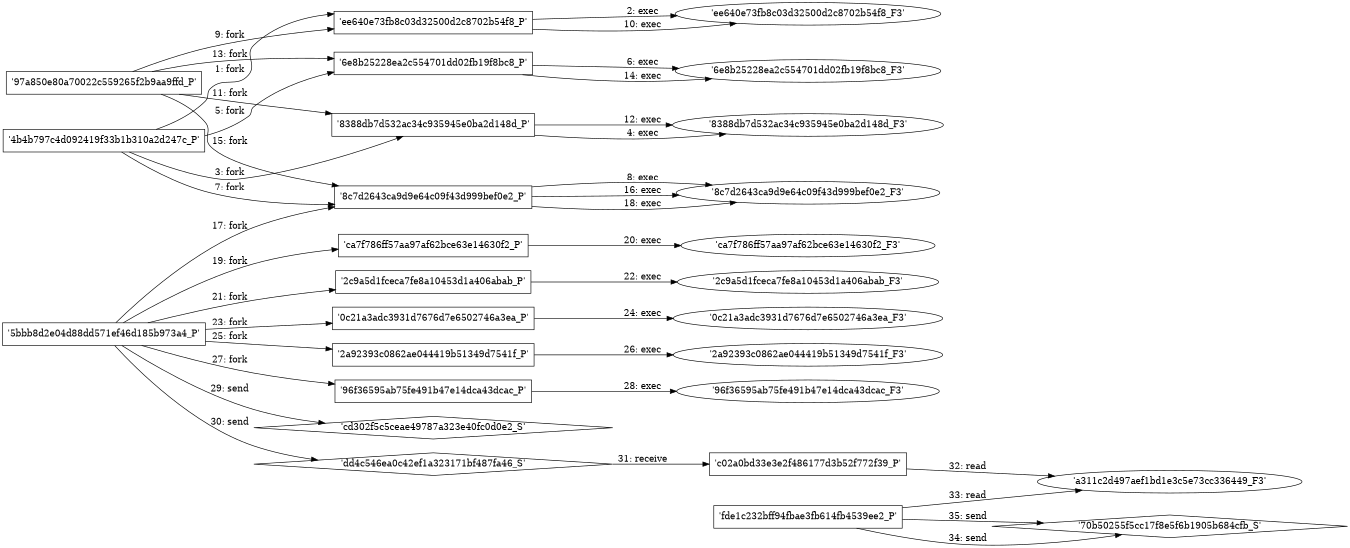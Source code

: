 digraph "D:\Learning\Paper\apt\基于CTI的攻击预警\Dataset\攻击图\ASGfromALLCTI\Detecting threat actors in recent German industrial attacks with Windows Defender ATP.dot" {
rankdir="LR"
size="9"
fixedsize="false"
splines="true"
nodesep=0.3
ranksep=0
fontsize=10
overlap="scalexy"
engine= "neato"
	"'4b4b797c4d092419f33b1b310a2d247c_P'" [node_type=Process shape=box]
	"'ee640e73fb8c03d32500d2c8702b54f8_P'" [node_type=Process shape=box]
	"'4b4b797c4d092419f33b1b310a2d247c_P'" -> "'ee640e73fb8c03d32500d2c8702b54f8_P'" [label="1: fork"]
	"'ee640e73fb8c03d32500d2c8702b54f8_P'" [node_type=Process shape=box]
	"'ee640e73fb8c03d32500d2c8702b54f8_F3'" [node_type=File shape=ellipse]
	"'ee640e73fb8c03d32500d2c8702b54f8_P'" -> "'ee640e73fb8c03d32500d2c8702b54f8_F3'" [label="2: exec"]
	"'4b4b797c4d092419f33b1b310a2d247c_P'" [node_type=Process shape=box]
	"'8388db7d532ac34c935945e0ba2d148d_P'" [node_type=Process shape=box]
	"'4b4b797c4d092419f33b1b310a2d247c_P'" -> "'8388db7d532ac34c935945e0ba2d148d_P'" [label="3: fork"]
	"'8388db7d532ac34c935945e0ba2d148d_P'" [node_type=Process shape=box]
	"'8388db7d532ac34c935945e0ba2d148d_F3'" [node_type=File shape=ellipse]
	"'8388db7d532ac34c935945e0ba2d148d_P'" -> "'8388db7d532ac34c935945e0ba2d148d_F3'" [label="4: exec"]
	"'4b4b797c4d092419f33b1b310a2d247c_P'" [node_type=Process shape=box]
	"'6e8b25228ea2c554701dd02fb19f8bc8_P'" [node_type=Process shape=box]
	"'4b4b797c4d092419f33b1b310a2d247c_P'" -> "'6e8b25228ea2c554701dd02fb19f8bc8_P'" [label="5: fork"]
	"'6e8b25228ea2c554701dd02fb19f8bc8_P'" [node_type=Process shape=box]
	"'6e8b25228ea2c554701dd02fb19f8bc8_F3'" [node_type=File shape=ellipse]
	"'6e8b25228ea2c554701dd02fb19f8bc8_P'" -> "'6e8b25228ea2c554701dd02fb19f8bc8_F3'" [label="6: exec"]
	"'4b4b797c4d092419f33b1b310a2d247c_P'" [node_type=Process shape=box]
	"'8c7d2643ca9d9e64c09f43d999bef0e2_P'" [node_type=Process shape=box]
	"'4b4b797c4d092419f33b1b310a2d247c_P'" -> "'8c7d2643ca9d9e64c09f43d999bef0e2_P'" [label="7: fork"]
	"'8c7d2643ca9d9e64c09f43d999bef0e2_P'" [node_type=Process shape=box]
	"'8c7d2643ca9d9e64c09f43d999bef0e2_F3'" [node_type=File shape=ellipse]
	"'8c7d2643ca9d9e64c09f43d999bef0e2_P'" -> "'8c7d2643ca9d9e64c09f43d999bef0e2_F3'" [label="8: exec"]
	"'97a850e80a70022c559265f2b9aa9ffd_P'" [node_type=Process shape=box]
	"'ee640e73fb8c03d32500d2c8702b54f8_P'" [node_type=Process shape=box]
	"'97a850e80a70022c559265f2b9aa9ffd_P'" -> "'ee640e73fb8c03d32500d2c8702b54f8_P'" [label="9: fork"]
	"'ee640e73fb8c03d32500d2c8702b54f8_P'" [node_type=Process shape=box]
	"'ee640e73fb8c03d32500d2c8702b54f8_F3'" [node_type=File shape=ellipse]
	"'ee640e73fb8c03d32500d2c8702b54f8_P'" -> "'ee640e73fb8c03d32500d2c8702b54f8_F3'" [label="10: exec"]
	"'97a850e80a70022c559265f2b9aa9ffd_P'" [node_type=Process shape=box]
	"'8388db7d532ac34c935945e0ba2d148d_P'" [node_type=Process shape=box]
	"'97a850e80a70022c559265f2b9aa9ffd_P'" -> "'8388db7d532ac34c935945e0ba2d148d_P'" [label="11: fork"]
	"'8388db7d532ac34c935945e0ba2d148d_P'" [node_type=Process shape=box]
	"'8388db7d532ac34c935945e0ba2d148d_F3'" [node_type=File shape=ellipse]
	"'8388db7d532ac34c935945e0ba2d148d_P'" -> "'8388db7d532ac34c935945e0ba2d148d_F3'" [label="12: exec"]
	"'97a850e80a70022c559265f2b9aa9ffd_P'" [node_type=Process shape=box]
	"'6e8b25228ea2c554701dd02fb19f8bc8_P'" [node_type=Process shape=box]
	"'97a850e80a70022c559265f2b9aa9ffd_P'" -> "'6e8b25228ea2c554701dd02fb19f8bc8_P'" [label="13: fork"]
	"'6e8b25228ea2c554701dd02fb19f8bc8_P'" [node_type=Process shape=box]
	"'6e8b25228ea2c554701dd02fb19f8bc8_F3'" [node_type=File shape=ellipse]
	"'6e8b25228ea2c554701dd02fb19f8bc8_P'" -> "'6e8b25228ea2c554701dd02fb19f8bc8_F3'" [label="14: exec"]
	"'97a850e80a70022c559265f2b9aa9ffd_P'" [node_type=Process shape=box]
	"'8c7d2643ca9d9e64c09f43d999bef0e2_P'" [node_type=Process shape=box]
	"'97a850e80a70022c559265f2b9aa9ffd_P'" -> "'8c7d2643ca9d9e64c09f43d999bef0e2_P'" [label="15: fork"]
	"'8c7d2643ca9d9e64c09f43d999bef0e2_P'" [node_type=Process shape=box]
	"'8c7d2643ca9d9e64c09f43d999bef0e2_F3'" [node_type=File shape=ellipse]
	"'8c7d2643ca9d9e64c09f43d999bef0e2_P'" -> "'8c7d2643ca9d9e64c09f43d999bef0e2_F3'" [label="16: exec"]
	"'5bbb8d2e04d88dd571ef46d185b973a4_P'" [node_type=Process shape=box]
	"'8c7d2643ca9d9e64c09f43d999bef0e2_P'" [node_type=Process shape=box]
	"'5bbb8d2e04d88dd571ef46d185b973a4_P'" -> "'8c7d2643ca9d9e64c09f43d999bef0e2_P'" [label="17: fork"]
	"'8c7d2643ca9d9e64c09f43d999bef0e2_P'" [node_type=Process shape=box]
	"'8c7d2643ca9d9e64c09f43d999bef0e2_F3'" [node_type=File shape=ellipse]
	"'8c7d2643ca9d9e64c09f43d999bef0e2_P'" -> "'8c7d2643ca9d9e64c09f43d999bef0e2_F3'" [label="18: exec"]
	"'5bbb8d2e04d88dd571ef46d185b973a4_P'" [node_type=Process shape=box]
	"'ca7f786ff57aa97af62bce63e14630f2_P'" [node_type=Process shape=box]
	"'5bbb8d2e04d88dd571ef46d185b973a4_P'" -> "'ca7f786ff57aa97af62bce63e14630f2_P'" [label="19: fork"]
	"'ca7f786ff57aa97af62bce63e14630f2_P'" [node_type=Process shape=box]
	"'ca7f786ff57aa97af62bce63e14630f2_F3'" [node_type=File shape=ellipse]
	"'ca7f786ff57aa97af62bce63e14630f2_P'" -> "'ca7f786ff57aa97af62bce63e14630f2_F3'" [label="20: exec"]
	"'5bbb8d2e04d88dd571ef46d185b973a4_P'" [node_type=Process shape=box]
	"'2c9a5d1fceca7fe8a10453d1a406abab_P'" [node_type=Process shape=box]
	"'5bbb8d2e04d88dd571ef46d185b973a4_P'" -> "'2c9a5d1fceca7fe8a10453d1a406abab_P'" [label="21: fork"]
	"'2c9a5d1fceca7fe8a10453d1a406abab_P'" [node_type=Process shape=box]
	"'2c9a5d1fceca7fe8a10453d1a406abab_F3'" [node_type=File shape=ellipse]
	"'2c9a5d1fceca7fe8a10453d1a406abab_P'" -> "'2c9a5d1fceca7fe8a10453d1a406abab_F3'" [label="22: exec"]
	"'5bbb8d2e04d88dd571ef46d185b973a4_P'" [node_type=Process shape=box]
	"'0c21a3adc3931d7676d7e6502746a3ea_P'" [node_type=Process shape=box]
	"'5bbb8d2e04d88dd571ef46d185b973a4_P'" -> "'0c21a3adc3931d7676d7e6502746a3ea_P'" [label="23: fork"]
	"'0c21a3adc3931d7676d7e6502746a3ea_P'" [node_type=Process shape=box]
	"'0c21a3adc3931d7676d7e6502746a3ea_F3'" [node_type=File shape=ellipse]
	"'0c21a3adc3931d7676d7e6502746a3ea_P'" -> "'0c21a3adc3931d7676d7e6502746a3ea_F3'" [label="24: exec"]
	"'5bbb8d2e04d88dd571ef46d185b973a4_P'" [node_type=Process shape=box]
	"'2a92393c0862ae044419b51349d7541f_P'" [node_type=Process shape=box]
	"'5bbb8d2e04d88dd571ef46d185b973a4_P'" -> "'2a92393c0862ae044419b51349d7541f_P'" [label="25: fork"]
	"'2a92393c0862ae044419b51349d7541f_P'" [node_type=Process shape=box]
	"'2a92393c0862ae044419b51349d7541f_F3'" [node_type=File shape=ellipse]
	"'2a92393c0862ae044419b51349d7541f_P'" -> "'2a92393c0862ae044419b51349d7541f_F3'" [label="26: exec"]
	"'5bbb8d2e04d88dd571ef46d185b973a4_P'" [node_type=Process shape=box]
	"'96f36595ab75fe491b47e14dca43dcac_P'" [node_type=Process shape=box]
	"'5bbb8d2e04d88dd571ef46d185b973a4_P'" -> "'96f36595ab75fe491b47e14dca43dcac_P'" [label="27: fork"]
	"'96f36595ab75fe491b47e14dca43dcac_P'" [node_type=Process shape=box]
	"'96f36595ab75fe491b47e14dca43dcac_F3'" [node_type=File shape=ellipse]
	"'96f36595ab75fe491b47e14dca43dcac_P'" -> "'96f36595ab75fe491b47e14dca43dcac_F3'" [label="28: exec"]
	"'cd302f5c5ceae49787a323e40fc0d0e2_S'" [node_type=Socket shape=diamond]
	"'5bbb8d2e04d88dd571ef46d185b973a4_P'" [node_type=Process shape=box]
	"'5bbb8d2e04d88dd571ef46d185b973a4_P'" -> "'cd302f5c5ceae49787a323e40fc0d0e2_S'" [label="29: send"]
	"'dd4c546ea0c42ef1a323171bf487fa46_S'" [node_type=Socket shape=diamond]
	"'5bbb8d2e04d88dd571ef46d185b973a4_P'" [node_type=Process shape=box]
	"'5bbb8d2e04d88dd571ef46d185b973a4_P'" -> "'dd4c546ea0c42ef1a323171bf487fa46_S'" [label="30: send"]
	"'c02a0bd33e3e2f486177d3b52f772f39_P'" [node_type=Process shape=box]
	"'dd4c546ea0c42ef1a323171bf487fa46_S'" [node_type=Socket shape=diamond]
	"'dd4c546ea0c42ef1a323171bf487fa46_S'" -> "'c02a0bd33e3e2f486177d3b52f772f39_P'" [label="31: receive"]
	"'a311c2d497aef1bd1e3c5e73cc336449_F3'" [node_type=file shape=ellipse]
	"'c02a0bd33e3e2f486177d3b52f772f39_P'" [node_type=Process shape=box]
	"'c02a0bd33e3e2f486177d3b52f772f39_P'" -> "'a311c2d497aef1bd1e3c5e73cc336449_F3'" [label="32: read"]
	"'a311c2d497aef1bd1e3c5e73cc336449_F3'" [node_type=file shape=ellipse]
	"'fde1c232bff94fbae3fb614fb4539ee2_P'" [node_type=Process shape=box]
	"'fde1c232bff94fbae3fb614fb4539ee2_P'" -> "'a311c2d497aef1bd1e3c5e73cc336449_F3'" [label="33: read"]
	"'70b50255f5cc17f8e5f6b1905b684cfb_S'" [node_type=Socket shape=diamond]
	"'fde1c232bff94fbae3fb614fb4539ee2_P'" [node_type=Process shape=box]
	"'fde1c232bff94fbae3fb614fb4539ee2_P'" -> "'70b50255f5cc17f8e5f6b1905b684cfb_S'" [label="34: send"]
	"'70b50255f5cc17f8e5f6b1905b684cfb_S'" [node_type=Socket shape=diamond]
	"'fde1c232bff94fbae3fb614fb4539ee2_P'" [node_type=Process shape=box]
	"'fde1c232bff94fbae3fb614fb4539ee2_P'" -> "'70b50255f5cc17f8e5f6b1905b684cfb_S'" [label="35: send"]
}
